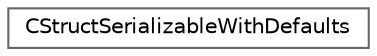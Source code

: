digraph "Graphical Class Hierarchy"
{
 // INTERACTIVE_SVG=YES
 // LATEX_PDF_SIZE
  bgcolor="transparent";
  edge [fontname=Helvetica,fontsize=10,labelfontname=Helvetica,labelfontsize=10];
  node [fontname=Helvetica,fontsize=10,shape=box,height=0.2,width=0.4];
  rankdir="LR";
  Node0 [id="Node000000",label="CStructSerializableWithDefaults",height=0.2,width=0.4,color="grey40", fillcolor="white", style="filled",URL="$d5/db1/structCStructSerializableWithDefaults.html",tooltip="Describes a struct that can be serialized with defaults."];
}
